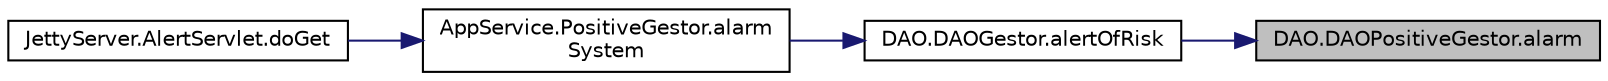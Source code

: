 digraph "DAO.DAOPositiveGestor.alarm"
{
 // LATEX_PDF_SIZE
  edge [fontname="Helvetica",fontsize="10",labelfontname="Helvetica",labelfontsize="10"];
  node [fontname="Helvetica",fontsize="10",shape=record];
  rankdir="RL";
  Node1 [label="DAO.DAOPositiveGestor.alarm",height=0.2,width=0.4,color="black", fillcolor="grey75", style="filled", fontcolor="black",tooltip=" "];
  Node1 -> Node2 [dir="back",color="midnightblue",fontsize="10",style="solid",fontname="Helvetica"];
  Node2 [label="DAO.DAOGestor.alertOfRisk",height=0.2,width=0.4,color="black", fillcolor="white", style="filled",URL="$class_d_a_o_1_1_d_a_o_gestor.html#a2805aab1cb1782a40a8ccc40ca30943e",tooltip=" "];
  Node2 -> Node3 [dir="back",color="midnightblue",fontsize="10",style="solid",fontname="Helvetica"];
  Node3 [label="AppService.PositiveGestor.alarm\lSystem",height=0.2,width=0.4,color="black", fillcolor="white", style="filled",URL="$class_app_service_1_1_positive_gestor.html#a70134df70c43573fd6b0fbaf67c1ddf7",tooltip=" "];
  Node3 -> Node4 [dir="back",color="midnightblue",fontsize="10",style="solid",fontname="Helvetica"];
  Node4 [label="JettyServer.AlertServlet.doGet",height=0.2,width=0.4,color="black", fillcolor="white", style="filled",URL="$class_jetty_server_1_1_alert_servlet.html#a4bda0b96c8b0764d23644fd17b31b68e",tooltip=" "];
}
